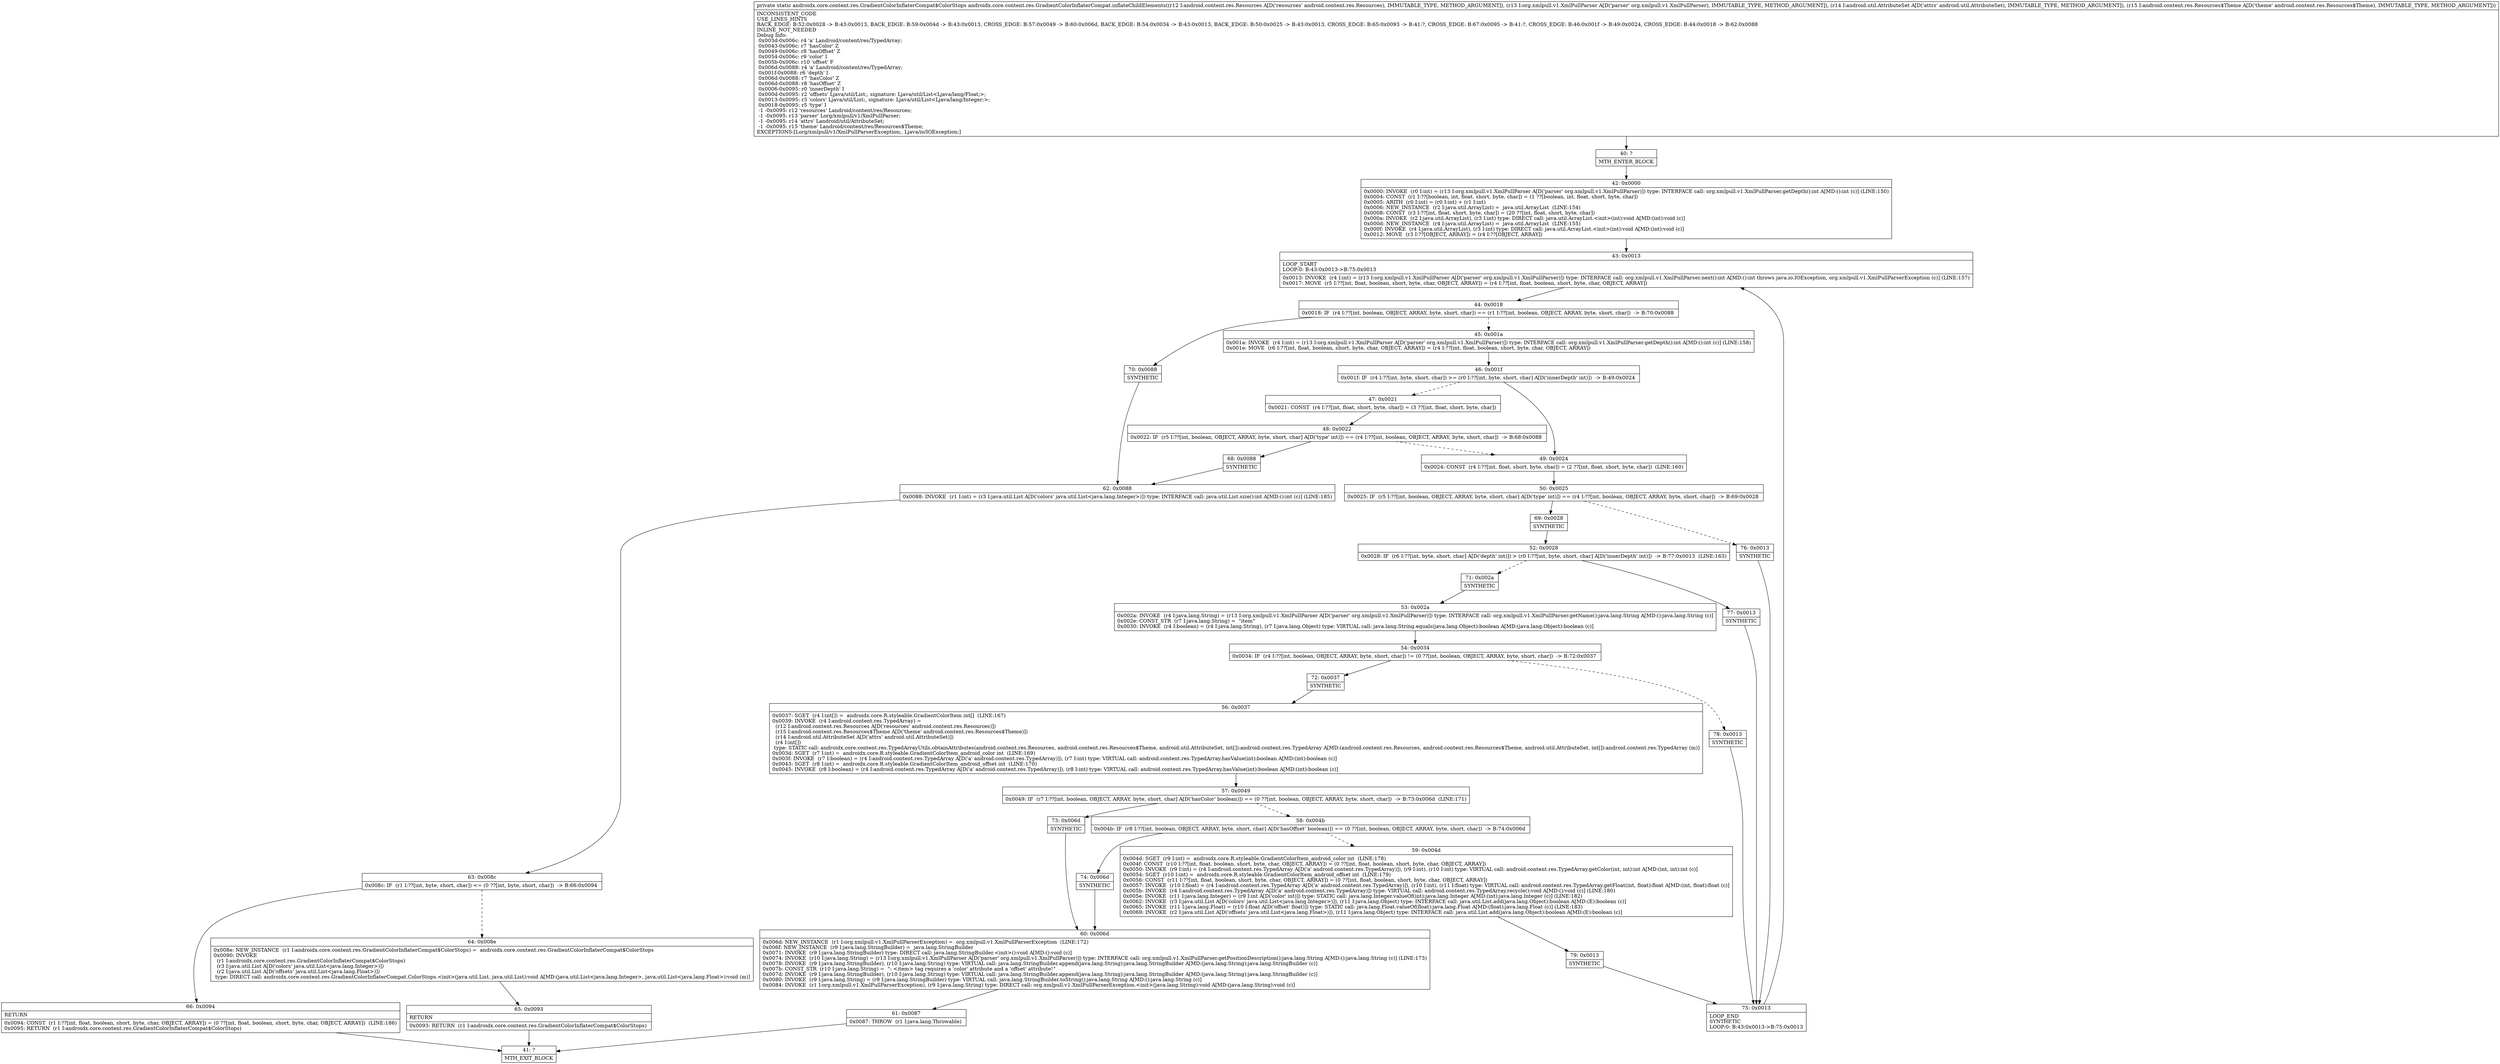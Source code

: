 digraph "CFG forandroidx.core.content.res.GradientColorInflaterCompat.inflateChildElements(Landroid\/content\/res\/Resources;Lorg\/xmlpull\/v1\/XmlPullParser;Landroid\/util\/AttributeSet;Landroid\/content\/res\/Resources$Theme;)Landroidx\/core\/content\/res\/GradientColorInflaterCompat$ColorStops;" {
Node_40 [shape=record,label="{40\:\ ?|MTH_ENTER_BLOCK\l}"];
Node_42 [shape=record,label="{42\:\ 0x0000|0x0000: INVOKE  (r0 I:int) = (r13 I:org.xmlpull.v1.XmlPullParser A[D('parser' org.xmlpull.v1.XmlPullParser)]) type: INTERFACE call: org.xmlpull.v1.XmlPullParser.getDepth():int A[MD:():int (c)] (LINE:150)\l0x0004: CONST  (r1 I:??[boolean, int, float, short, byte, char]) = (1 ??[boolean, int, float, short, byte, char]) \l0x0005: ARITH  (r0 I:int) = (r0 I:int) + (r1 I:int) \l0x0006: NEW_INSTANCE  (r2 I:java.util.ArrayList) =  java.util.ArrayList  (LINE:154)\l0x0008: CONST  (r3 I:??[int, float, short, byte, char]) = (20 ??[int, float, short, byte, char]) \l0x000a: INVOKE  (r2 I:java.util.ArrayList), (r3 I:int) type: DIRECT call: java.util.ArrayList.\<init\>(int):void A[MD:(int):void (c)]\l0x000d: NEW_INSTANCE  (r4 I:java.util.ArrayList) =  java.util.ArrayList  (LINE:155)\l0x000f: INVOKE  (r4 I:java.util.ArrayList), (r3 I:int) type: DIRECT call: java.util.ArrayList.\<init\>(int):void A[MD:(int):void (c)]\l0x0012: MOVE  (r3 I:??[OBJECT, ARRAY]) = (r4 I:??[OBJECT, ARRAY]) \l}"];
Node_43 [shape=record,label="{43\:\ 0x0013|LOOP_START\lLOOP:0: B:43:0x0013\-\>B:75:0x0013\l|0x0013: INVOKE  (r4 I:int) = (r13 I:org.xmlpull.v1.XmlPullParser A[D('parser' org.xmlpull.v1.XmlPullParser)]) type: INTERFACE call: org.xmlpull.v1.XmlPullParser.next():int A[MD:():int throws java.io.IOException, org.xmlpull.v1.XmlPullParserException (c)] (LINE:157)\l0x0017: MOVE  (r5 I:??[int, float, boolean, short, byte, char, OBJECT, ARRAY]) = (r4 I:??[int, float, boolean, short, byte, char, OBJECT, ARRAY]) \l}"];
Node_44 [shape=record,label="{44\:\ 0x0018|0x0018: IF  (r4 I:??[int, boolean, OBJECT, ARRAY, byte, short, char]) == (r1 I:??[int, boolean, OBJECT, ARRAY, byte, short, char])  \-\> B:70:0x0088 \l}"];
Node_45 [shape=record,label="{45\:\ 0x001a|0x001a: INVOKE  (r4 I:int) = (r13 I:org.xmlpull.v1.XmlPullParser A[D('parser' org.xmlpull.v1.XmlPullParser)]) type: INTERFACE call: org.xmlpull.v1.XmlPullParser.getDepth():int A[MD:():int (c)] (LINE:158)\l0x001e: MOVE  (r6 I:??[int, float, boolean, short, byte, char, OBJECT, ARRAY]) = (r4 I:??[int, float, boolean, short, byte, char, OBJECT, ARRAY]) \l}"];
Node_46 [shape=record,label="{46\:\ 0x001f|0x001f: IF  (r4 I:??[int, byte, short, char]) \>= (r0 I:??[int, byte, short, char] A[D('innerDepth' int)])  \-\> B:49:0x0024 \l}"];
Node_47 [shape=record,label="{47\:\ 0x0021|0x0021: CONST  (r4 I:??[int, float, short, byte, char]) = (3 ??[int, float, short, byte, char]) \l}"];
Node_48 [shape=record,label="{48\:\ 0x0022|0x0022: IF  (r5 I:??[int, boolean, OBJECT, ARRAY, byte, short, char] A[D('type' int)]) == (r4 I:??[int, boolean, OBJECT, ARRAY, byte, short, char])  \-\> B:68:0x0088 \l}"];
Node_68 [shape=record,label="{68\:\ 0x0088|SYNTHETIC\l}"];
Node_62 [shape=record,label="{62\:\ 0x0088|0x0088: INVOKE  (r1 I:int) = (r3 I:java.util.List A[D('colors' java.util.List\<java.lang.Integer\>)]) type: INTERFACE call: java.util.List.size():int A[MD:():int (c)] (LINE:185)\l}"];
Node_63 [shape=record,label="{63\:\ 0x008c|0x008c: IF  (r1 I:??[int, byte, short, char]) \<= (0 ??[int, byte, short, char])  \-\> B:66:0x0094 \l}"];
Node_64 [shape=record,label="{64\:\ 0x008e|0x008e: NEW_INSTANCE  (r1 I:androidx.core.content.res.GradientColorInflaterCompat$ColorStops) =  androidx.core.content.res.GradientColorInflaterCompat$ColorStops \l0x0090: INVOKE  \l  (r1 I:androidx.core.content.res.GradientColorInflaterCompat$ColorStops)\l  (r3 I:java.util.List A[D('colors' java.util.List\<java.lang.Integer\>)])\l  (r2 I:java.util.List A[D('offsets' java.util.List\<java.lang.Float\>)])\l type: DIRECT call: androidx.core.content.res.GradientColorInflaterCompat.ColorStops.\<init\>(java.util.List, java.util.List):void A[MD:(java.util.List\<java.lang.Integer\>, java.util.List\<java.lang.Float\>):void (m)]\l}"];
Node_65 [shape=record,label="{65\:\ 0x0093|RETURN\l|0x0093: RETURN  (r1 I:androidx.core.content.res.GradientColorInflaterCompat$ColorStops) \l}"];
Node_41 [shape=record,label="{41\:\ ?|MTH_EXIT_BLOCK\l}"];
Node_66 [shape=record,label="{66\:\ 0x0094|RETURN\l|0x0094: CONST  (r1 I:??[int, float, boolean, short, byte, char, OBJECT, ARRAY]) = (0 ??[int, float, boolean, short, byte, char, OBJECT, ARRAY])  (LINE:186)\l0x0095: RETURN  (r1 I:androidx.core.content.res.GradientColorInflaterCompat$ColorStops) \l}"];
Node_49 [shape=record,label="{49\:\ 0x0024|0x0024: CONST  (r4 I:??[int, float, short, byte, char]) = (2 ??[int, float, short, byte, char])  (LINE:160)\l}"];
Node_50 [shape=record,label="{50\:\ 0x0025|0x0025: IF  (r5 I:??[int, boolean, OBJECT, ARRAY, byte, short, char] A[D('type' int)]) == (r4 I:??[int, boolean, OBJECT, ARRAY, byte, short, char])  \-\> B:69:0x0028 \l}"];
Node_69 [shape=record,label="{69\:\ 0x0028|SYNTHETIC\l}"];
Node_52 [shape=record,label="{52\:\ 0x0028|0x0028: IF  (r6 I:??[int, byte, short, char] A[D('depth' int)]) \> (r0 I:??[int, byte, short, char] A[D('innerDepth' int)])  \-\> B:77:0x0013  (LINE:163)\l}"];
Node_71 [shape=record,label="{71\:\ 0x002a|SYNTHETIC\l}"];
Node_53 [shape=record,label="{53\:\ 0x002a|0x002a: INVOKE  (r4 I:java.lang.String) = (r13 I:org.xmlpull.v1.XmlPullParser A[D('parser' org.xmlpull.v1.XmlPullParser)]) type: INTERFACE call: org.xmlpull.v1.XmlPullParser.getName():java.lang.String A[MD:():java.lang.String (c)]\l0x002e: CONST_STR  (r7 I:java.lang.String) =  \"item\" \l0x0030: INVOKE  (r4 I:boolean) = (r4 I:java.lang.String), (r7 I:java.lang.Object) type: VIRTUAL call: java.lang.String.equals(java.lang.Object):boolean A[MD:(java.lang.Object):boolean (c)]\l}"];
Node_54 [shape=record,label="{54\:\ 0x0034|0x0034: IF  (r4 I:??[int, boolean, OBJECT, ARRAY, byte, short, char]) != (0 ??[int, boolean, OBJECT, ARRAY, byte, short, char])  \-\> B:72:0x0037 \l}"];
Node_72 [shape=record,label="{72\:\ 0x0037|SYNTHETIC\l}"];
Node_56 [shape=record,label="{56\:\ 0x0037|0x0037: SGET  (r4 I:int[]) =  androidx.core.R.styleable.GradientColorItem int[]  (LINE:167)\l0x0039: INVOKE  (r4 I:android.content.res.TypedArray) = \l  (r12 I:android.content.res.Resources A[D('resources' android.content.res.Resources)])\l  (r15 I:android.content.res.Resources$Theme A[D('theme' android.content.res.Resources$Theme)])\l  (r14 I:android.util.AttributeSet A[D('attrs' android.util.AttributeSet)])\l  (r4 I:int[])\l type: STATIC call: androidx.core.content.res.TypedArrayUtils.obtainAttributes(android.content.res.Resources, android.content.res.Resources$Theme, android.util.AttributeSet, int[]):android.content.res.TypedArray A[MD:(android.content.res.Resources, android.content.res.Resources$Theme, android.util.AttributeSet, int[]):android.content.res.TypedArray (m)]\l0x003d: SGET  (r7 I:int) =  androidx.core.R.styleable.GradientColorItem_android_color int  (LINE:169)\l0x003f: INVOKE  (r7 I:boolean) = (r4 I:android.content.res.TypedArray A[D('a' android.content.res.TypedArray)]), (r7 I:int) type: VIRTUAL call: android.content.res.TypedArray.hasValue(int):boolean A[MD:(int):boolean (c)]\l0x0043: SGET  (r8 I:int) =  androidx.core.R.styleable.GradientColorItem_android_offset int  (LINE:170)\l0x0045: INVOKE  (r8 I:boolean) = (r4 I:android.content.res.TypedArray A[D('a' android.content.res.TypedArray)]), (r8 I:int) type: VIRTUAL call: android.content.res.TypedArray.hasValue(int):boolean A[MD:(int):boolean (c)]\l}"];
Node_57 [shape=record,label="{57\:\ 0x0049|0x0049: IF  (r7 I:??[int, boolean, OBJECT, ARRAY, byte, short, char] A[D('hasColor' boolean)]) == (0 ??[int, boolean, OBJECT, ARRAY, byte, short, char])  \-\> B:73:0x006d  (LINE:171)\l}"];
Node_58 [shape=record,label="{58\:\ 0x004b|0x004b: IF  (r8 I:??[int, boolean, OBJECT, ARRAY, byte, short, char] A[D('hasOffset' boolean)]) == (0 ??[int, boolean, OBJECT, ARRAY, byte, short, char])  \-\> B:74:0x006d \l}"];
Node_59 [shape=record,label="{59\:\ 0x004d|0x004d: SGET  (r9 I:int) =  androidx.core.R.styleable.GradientColorItem_android_color int  (LINE:178)\l0x004f: CONST  (r10 I:??[int, float, boolean, short, byte, char, OBJECT, ARRAY]) = (0 ??[int, float, boolean, short, byte, char, OBJECT, ARRAY]) \l0x0050: INVOKE  (r9 I:int) = (r4 I:android.content.res.TypedArray A[D('a' android.content.res.TypedArray)]), (r9 I:int), (r10 I:int) type: VIRTUAL call: android.content.res.TypedArray.getColor(int, int):int A[MD:(int, int):int (c)]\l0x0054: SGET  (r10 I:int) =  androidx.core.R.styleable.GradientColorItem_android_offset int  (LINE:179)\l0x0056: CONST  (r11 I:??[int, float, boolean, short, byte, char, OBJECT, ARRAY]) = (0 ??[int, float, boolean, short, byte, char, OBJECT, ARRAY]) \l0x0057: INVOKE  (r10 I:float) = (r4 I:android.content.res.TypedArray A[D('a' android.content.res.TypedArray)]), (r10 I:int), (r11 I:float) type: VIRTUAL call: android.content.res.TypedArray.getFloat(int, float):float A[MD:(int, float):float (c)]\l0x005b: INVOKE  (r4 I:android.content.res.TypedArray A[D('a' android.content.res.TypedArray)]) type: VIRTUAL call: android.content.res.TypedArray.recycle():void A[MD:():void (c)] (LINE:180)\l0x005e: INVOKE  (r11 I:java.lang.Integer) = (r9 I:int A[D('color' int)]) type: STATIC call: java.lang.Integer.valueOf(int):java.lang.Integer A[MD:(int):java.lang.Integer (c)] (LINE:182)\l0x0062: INVOKE  (r3 I:java.util.List A[D('colors' java.util.List\<java.lang.Integer\>)]), (r11 I:java.lang.Object) type: INTERFACE call: java.util.List.add(java.lang.Object):boolean A[MD:(E):boolean (c)]\l0x0065: INVOKE  (r11 I:java.lang.Float) = (r10 I:float A[D('offset' float)]) type: STATIC call: java.lang.Float.valueOf(float):java.lang.Float A[MD:(float):java.lang.Float (c)] (LINE:183)\l0x0069: INVOKE  (r2 I:java.util.List A[D('offsets' java.util.List\<java.lang.Float\>)]), (r11 I:java.lang.Object) type: INTERFACE call: java.util.List.add(java.lang.Object):boolean A[MD:(E):boolean (c)]\l}"];
Node_79 [shape=record,label="{79\:\ 0x0013|SYNTHETIC\l}"];
Node_75 [shape=record,label="{75\:\ 0x0013|LOOP_END\lSYNTHETIC\lLOOP:0: B:43:0x0013\-\>B:75:0x0013\l}"];
Node_74 [shape=record,label="{74\:\ 0x006d|SYNTHETIC\l}"];
Node_60 [shape=record,label="{60\:\ 0x006d|0x006d: NEW_INSTANCE  (r1 I:org.xmlpull.v1.XmlPullParserException) =  org.xmlpull.v1.XmlPullParserException  (LINE:172)\l0x006f: NEW_INSTANCE  (r9 I:java.lang.StringBuilder) =  java.lang.StringBuilder \l0x0071: INVOKE  (r9 I:java.lang.StringBuilder) type: DIRECT call: java.lang.StringBuilder.\<init\>():void A[MD:():void (c)]\l0x0074: INVOKE  (r10 I:java.lang.String) = (r13 I:org.xmlpull.v1.XmlPullParser A[D('parser' org.xmlpull.v1.XmlPullParser)]) type: INTERFACE call: org.xmlpull.v1.XmlPullParser.getPositionDescription():java.lang.String A[MD:():java.lang.String (c)] (LINE:173)\l0x0078: INVOKE  (r9 I:java.lang.StringBuilder), (r10 I:java.lang.String) type: VIRTUAL call: java.lang.StringBuilder.append(java.lang.String):java.lang.StringBuilder A[MD:(java.lang.String):java.lang.StringBuilder (c)]\l0x007b: CONST_STR  (r10 I:java.lang.String) =  \": \<item\> tag requires a 'color' attribute and a 'offset' attribute!\" \l0x007d: INVOKE  (r9 I:java.lang.StringBuilder), (r10 I:java.lang.String) type: VIRTUAL call: java.lang.StringBuilder.append(java.lang.String):java.lang.StringBuilder A[MD:(java.lang.String):java.lang.StringBuilder (c)]\l0x0080: INVOKE  (r9 I:java.lang.String) = (r9 I:java.lang.StringBuilder) type: VIRTUAL call: java.lang.StringBuilder.toString():java.lang.String A[MD:():java.lang.String (c)]\l0x0084: INVOKE  (r1 I:org.xmlpull.v1.XmlPullParserException), (r9 I:java.lang.String) type: DIRECT call: org.xmlpull.v1.XmlPullParserException.\<init\>(java.lang.String):void A[MD:(java.lang.String):void (c)]\l}"];
Node_61 [shape=record,label="{61\:\ 0x0087|0x0087: THROW  (r1 I:java.lang.Throwable) \l}"];
Node_73 [shape=record,label="{73\:\ 0x006d|SYNTHETIC\l}"];
Node_78 [shape=record,label="{78\:\ 0x0013|SYNTHETIC\l}"];
Node_77 [shape=record,label="{77\:\ 0x0013|SYNTHETIC\l}"];
Node_76 [shape=record,label="{76\:\ 0x0013|SYNTHETIC\l}"];
Node_70 [shape=record,label="{70\:\ 0x0088|SYNTHETIC\l}"];
MethodNode[shape=record,label="{private static androidx.core.content.res.GradientColorInflaterCompat$ColorStops androidx.core.content.res.GradientColorInflaterCompat.inflateChildElements((r12 I:android.content.res.Resources A[D('resources' android.content.res.Resources), IMMUTABLE_TYPE, METHOD_ARGUMENT]), (r13 I:org.xmlpull.v1.XmlPullParser A[D('parser' org.xmlpull.v1.XmlPullParser), IMMUTABLE_TYPE, METHOD_ARGUMENT]), (r14 I:android.util.AttributeSet A[D('attrs' android.util.AttributeSet), IMMUTABLE_TYPE, METHOD_ARGUMENT]), (r15 I:android.content.res.Resources$Theme A[D('theme' android.content.res.Resources$Theme), IMMUTABLE_TYPE, METHOD_ARGUMENT]))  | INCONSISTENT_CODE\lUSE_LINES_HINTS\lBACK_EDGE: B:52:0x0028 \-\> B:43:0x0013, BACK_EDGE: B:59:0x004d \-\> B:43:0x0013, CROSS_EDGE: B:57:0x0049 \-\> B:60:0x006d, BACK_EDGE: B:54:0x0034 \-\> B:43:0x0013, BACK_EDGE: B:50:0x0025 \-\> B:43:0x0013, CROSS_EDGE: B:65:0x0093 \-\> B:41:?, CROSS_EDGE: B:67:0x0095 \-\> B:41:?, CROSS_EDGE: B:46:0x001f \-\> B:49:0x0024, CROSS_EDGE: B:44:0x0018 \-\> B:62:0x0088\lINLINE_NOT_NEEDED\lDebug Info:\l  0x003d\-0x006c: r4 'a' Landroid\/content\/res\/TypedArray;\l  0x0043\-0x006c: r7 'hasColor' Z\l  0x0049\-0x006c: r8 'hasOffset' Z\l  0x0054\-0x006c: r9 'color' I\l  0x005b\-0x006c: r10 'offset' F\l  0x006d\-0x0088: r4 'a' Landroid\/content\/res\/TypedArray;\l  0x001f\-0x0088: r6 'depth' I\l  0x006d\-0x0088: r7 'hasColor' Z\l  0x006d\-0x0088: r8 'hasOffset' Z\l  0x0006\-0x0095: r0 'innerDepth' I\l  0x000d\-0x0095: r2 'offsets' Ljava\/util\/List;, signature: Ljava\/util\/List\<Ljava\/lang\/Float;\>;\l  0x0013\-0x0095: r3 'colors' Ljava\/util\/List;, signature: Ljava\/util\/List\<Ljava\/lang\/Integer;\>;\l  0x0018\-0x0095: r5 'type' I\l  \-1 \-0x0095: r12 'resources' Landroid\/content\/res\/Resources;\l  \-1 \-0x0095: r13 'parser' Lorg\/xmlpull\/v1\/XmlPullParser;\l  \-1 \-0x0095: r14 'attrs' Landroid\/util\/AttributeSet;\l  \-1 \-0x0095: r15 'theme' Landroid\/content\/res\/Resources$Theme;\lEXCEPTIONS:[Lorg\/xmlpull\/v1\/XmlPullParserException;, Ljava\/io\/IOException;]\l}"];
MethodNode -> Node_40;Node_40 -> Node_42;
Node_42 -> Node_43;
Node_43 -> Node_44;
Node_44 -> Node_45[style=dashed];
Node_44 -> Node_70;
Node_45 -> Node_46;
Node_46 -> Node_47[style=dashed];
Node_46 -> Node_49;
Node_47 -> Node_48;
Node_48 -> Node_49[style=dashed];
Node_48 -> Node_68;
Node_68 -> Node_62;
Node_62 -> Node_63;
Node_63 -> Node_64[style=dashed];
Node_63 -> Node_66;
Node_64 -> Node_65;
Node_65 -> Node_41;
Node_66 -> Node_41;
Node_49 -> Node_50;
Node_50 -> Node_69;
Node_50 -> Node_76[style=dashed];
Node_69 -> Node_52;
Node_52 -> Node_71[style=dashed];
Node_52 -> Node_77;
Node_71 -> Node_53;
Node_53 -> Node_54;
Node_54 -> Node_72;
Node_54 -> Node_78[style=dashed];
Node_72 -> Node_56;
Node_56 -> Node_57;
Node_57 -> Node_58[style=dashed];
Node_57 -> Node_73;
Node_58 -> Node_59[style=dashed];
Node_58 -> Node_74;
Node_59 -> Node_79;
Node_79 -> Node_75;
Node_75 -> Node_43;
Node_74 -> Node_60;
Node_60 -> Node_61;
Node_61 -> Node_41;
Node_73 -> Node_60;
Node_78 -> Node_75;
Node_77 -> Node_75;
Node_76 -> Node_75;
Node_70 -> Node_62;
}

